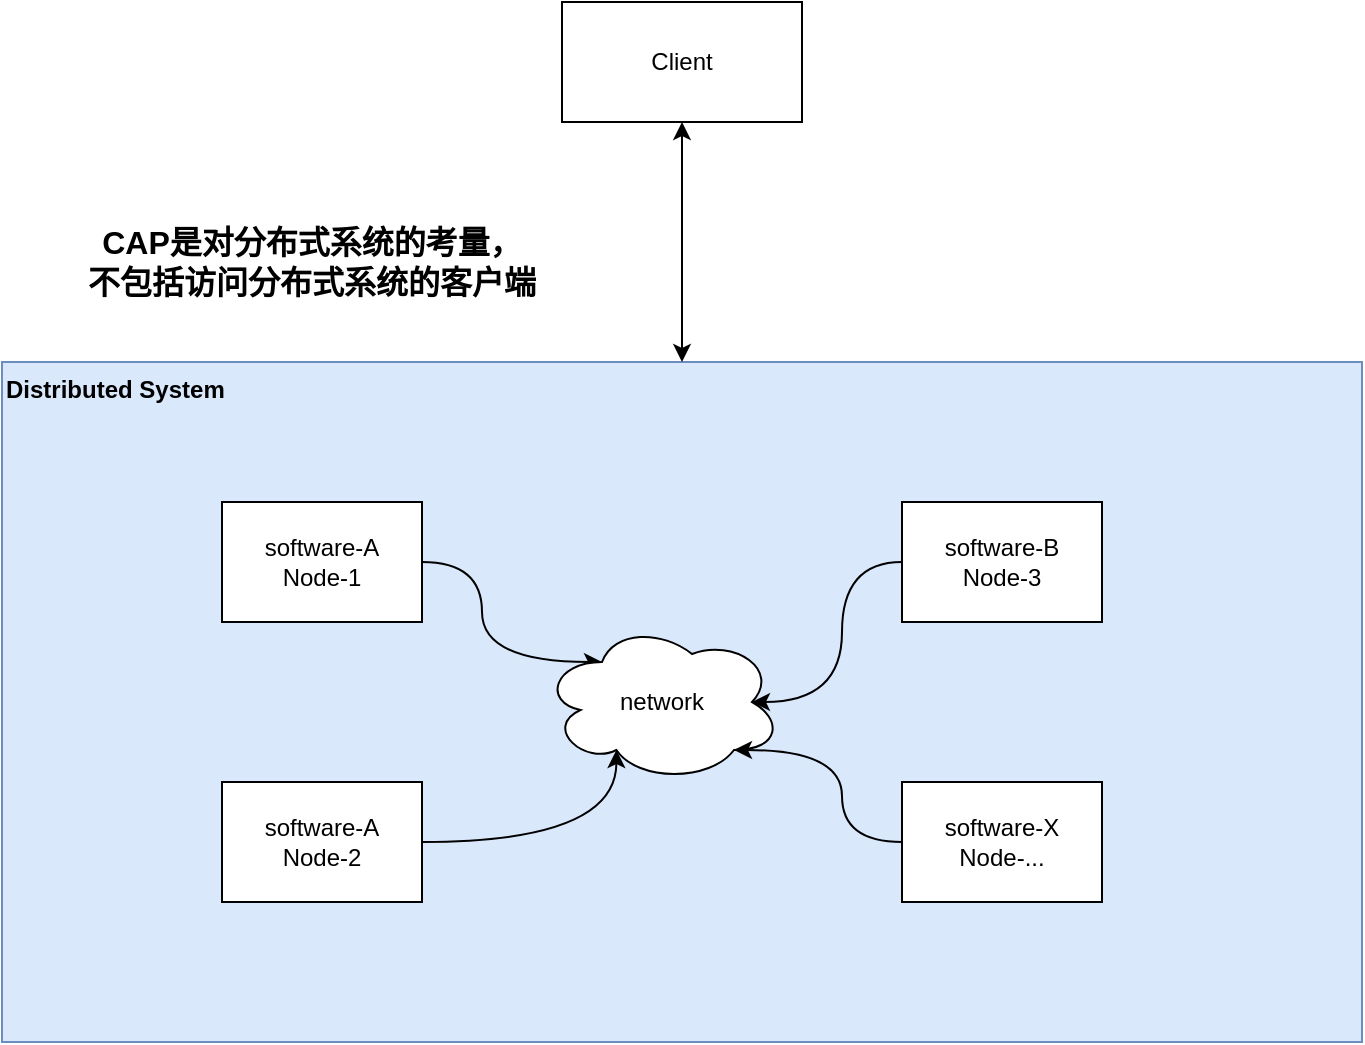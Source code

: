 <mxfile version="17.4.6" type="github">
  <diagram id="B915AKZCTPvj_rJrDx6c" name="第 1 页">
    <mxGraphModel dx="1426" dy="794" grid="0" gridSize="10" guides="1" tooltips="1" connect="1" arrows="1" fold="1" page="1" pageScale="1" pageWidth="827" pageHeight="1169" math="0" shadow="0">
      <root>
        <mxCell id="0" />
        <mxCell id="1" parent="0" />
        <mxCell id="5i2Ev3xUylhgh89HY7Po-1" value="Distributed System" style="rounded=0;whiteSpace=wrap;html=1;align=left;verticalAlign=top;fillColor=#dae8fc;strokeColor=#6c8ebf;fontStyle=1" vertex="1" parent="1">
          <mxGeometry x="80" y="280" width="680" height="340" as="geometry" />
        </mxCell>
        <mxCell id="5i2Ev3xUylhgh89HY7Po-12" style="edgeStyle=orthogonalEdgeStyle;curved=1;rounded=0;orthogonalLoop=1;jettySize=auto;html=1;entryX=0.5;entryY=0;entryDx=0;entryDy=0;startArrow=classic;startFill=1;" edge="1" parent="1" source="5i2Ev3xUylhgh89HY7Po-2" target="5i2Ev3xUylhgh89HY7Po-1">
          <mxGeometry relative="1" as="geometry" />
        </mxCell>
        <mxCell id="5i2Ev3xUylhgh89HY7Po-2" value="Client" style="rounded=0;whiteSpace=wrap;html=1;" vertex="1" parent="1">
          <mxGeometry x="360" y="100" width="120" height="60" as="geometry" />
        </mxCell>
        <mxCell id="5i2Ev3xUylhgh89HY7Po-7" style="edgeStyle=orthogonalEdgeStyle;curved=1;rounded=0;orthogonalLoop=1;jettySize=auto;html=1;entryX=0.25;entryY=0.25;entryDx=0;entryDy=0;entryPerimeter=0;" edge="1" parent="1" source="5i2Ev3xUylhgh89HY7Po-3" target="5i2Ev3xUylhgh89HY7Po-5">
          <mxGeometry relative="1" as="geometry" />
        </mxCell>
        <mxCell id="5i2Ev3xUylhgh89HY7Po-3" value="software-A&lt;br&gt;Node-1" style="rounded=0;whiteSpace=wrap;html=1;" vertex="1" parent="1">
          <mxGeometry x="190" y="350" width="100" height="60" as="geometry" />
        </mxCell>
        <mxCell id="5i2Ev3xUylhgh89HY7Po-6" style="edgeStyle=orthogonalEdgeStyle;rounded=0;orthogonalLoop=1;jettySize=auto;html=1;entryX=0.31;entryY=0.8;entryDx=0;entryDy=0;entryPerimeter=0;curved=1;" edge="1" parent="1" source="5i2Ev3xUylhgh89HY7Po-4" target="5i2Ev3xUylhgh89HY7Po-5">
          <mxGeometry relative="1" as="geometry">
            <Array as="points">
              <mxPoint x="387" y="520" />
            </Array>
          </mxGeometry>
        </mxCell>
        <mxCell id="5i2Ev3xUylhgh89HY7Po-4" value="software-A&lt;br&gt;Node-2" style="rounded=0;whiteSpace=wrap;html=1;" vertex="1" parent="1">
          <mxGeometry x="190" y="490" width="100" height="60" as="geometry" />
        </mxCell>
        <mxCell id="5i2Ev3xUylhgh89HY7Po-5" value="network" style="ellipse;shape=cloud;whiteSpace=wrap;html=1;" vertex="1" parent="1">
          <mxGeometry x="350" y="410" width="120" height="80" as="geometry" />
        </mxCell>
        <mxCell id="5i2Ev3xUylhgh89HY7Po-11" style="edgeStyle=orthogonalEdgeStyle;curved=1;rounded=0;orthogonalLoop=1;jettySize=auto;html=1;entryX=0.875;entryY=0.5;entryDx=0;entryDy=0;entryPerimeter=0;" edge="1" parent="1" source="5i2Ev3xUylhgh89HY7Po-8" target="5i2Ev3xUylhgh89HY7Po-5">
          <mxGeometry relative="1" as="geometry" />
        </mxCell>
        <mxCell id="5i2Ev3xUylhgh89HY7Po-8" value="software-B&lt;br&gt;Node-3" style="rounded=0;whiteSpace=wrap;html=1;" vertex="1" parent="1">
          <mxGeometry x="530" y="350" width="100" height="60" as="geometry" />
        </mxCell>
        <mxCell id="5i2Ev3xUylhgh89HY7Po-10" style="edgeStyle=orthogonalEdgeStyle;curved=1;rounded=0;orthogonalLoop=1;jettySize=auto;html=1;entryX=0.8;entryY=0.8;entryDx=0;entryDy=0;entryPerimeter=0;" edge="1" parent="1" source="5i2Ev3xUylhgh89HY7Po-9" target="5i2Ev3xUylhgh89HY7Po-5">
          <mxGeometry relative="1" as="geometry" />
        </mxCell>
        <mxCell id="5i2Ev3xUylhgh89HY7Po-9" value="software-X&lt;br&gt;Node-..." style="rounded=0;whiteSpace=wrap;html=1;" vertex="1" parent="1">
          <mxGeometry x="530" y="490" width="100" height="60" as="geometry" />
        </mxCell>
        <mxCell id="5i2Ev3xUylhgh89HY7Po-13" value="CAP是对分布式系统的考量，&lt;br style=&quot;font-size: 16px;&quot;&gt;不包括访问分布式系统的客户端" style="text;html=1;strokeColor=none;fillColor=none;align=center;verticalAlign=middle;whiteSpace=wrap;rounded=0;fontStyle=1;fontSize=16;" vertex="1" parent="1">
          <mxGeometry x="110" y="210" width="250" height="40" as="geometry" />
        </mxCell>
      </root>
    </mxGraphModel>
  </diagram>
</mxfile>

